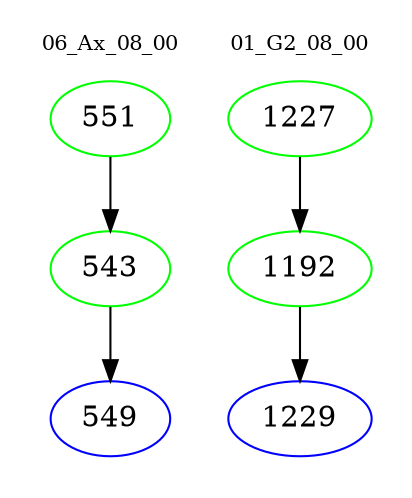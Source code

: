 digraph{
subgraph cluster_0 {
color = white
label = "06_Ax_08_00";
fontsize=10;
T0_551 [label="551", color="green"]
T0_551 -> T0_543 [color="black"]
T0_543 [label="543", color="green"]
T0_543 -> T0_549 [color="black"]
T0_549 [label="549", color="blue"]
}
subgraph cluster_1 {
color = white
label = "01_G2_08_00";
fontsize=10;
T1_1227 [label="1227", color="green"]
T1_1227 -> T1_1192 [color="black"]
T1_1192 [label="1192", color="green"]
T1_1192 -> T1_1229 [color="black"]
T1_1229 [label="1229", color="blue"]
}
}
